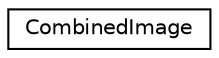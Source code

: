 digraph "Graphical Class Hierarchy"
{
 // LATEX_PDF_SIZE
  edge [fontname="Helvetica",fontsize="10",labelfontname="Helvetica",labelfontsize="10"];
  node [fontname="Helvetica",fontsize="10",shape=record];
  rankdir="LR";
  Node0 [label="CombinedImage",height=0.2,width=0.4,color="black", fillcolor="white", style="filled",URL="$structCombinedImage.html",tooltip=" "];
}
